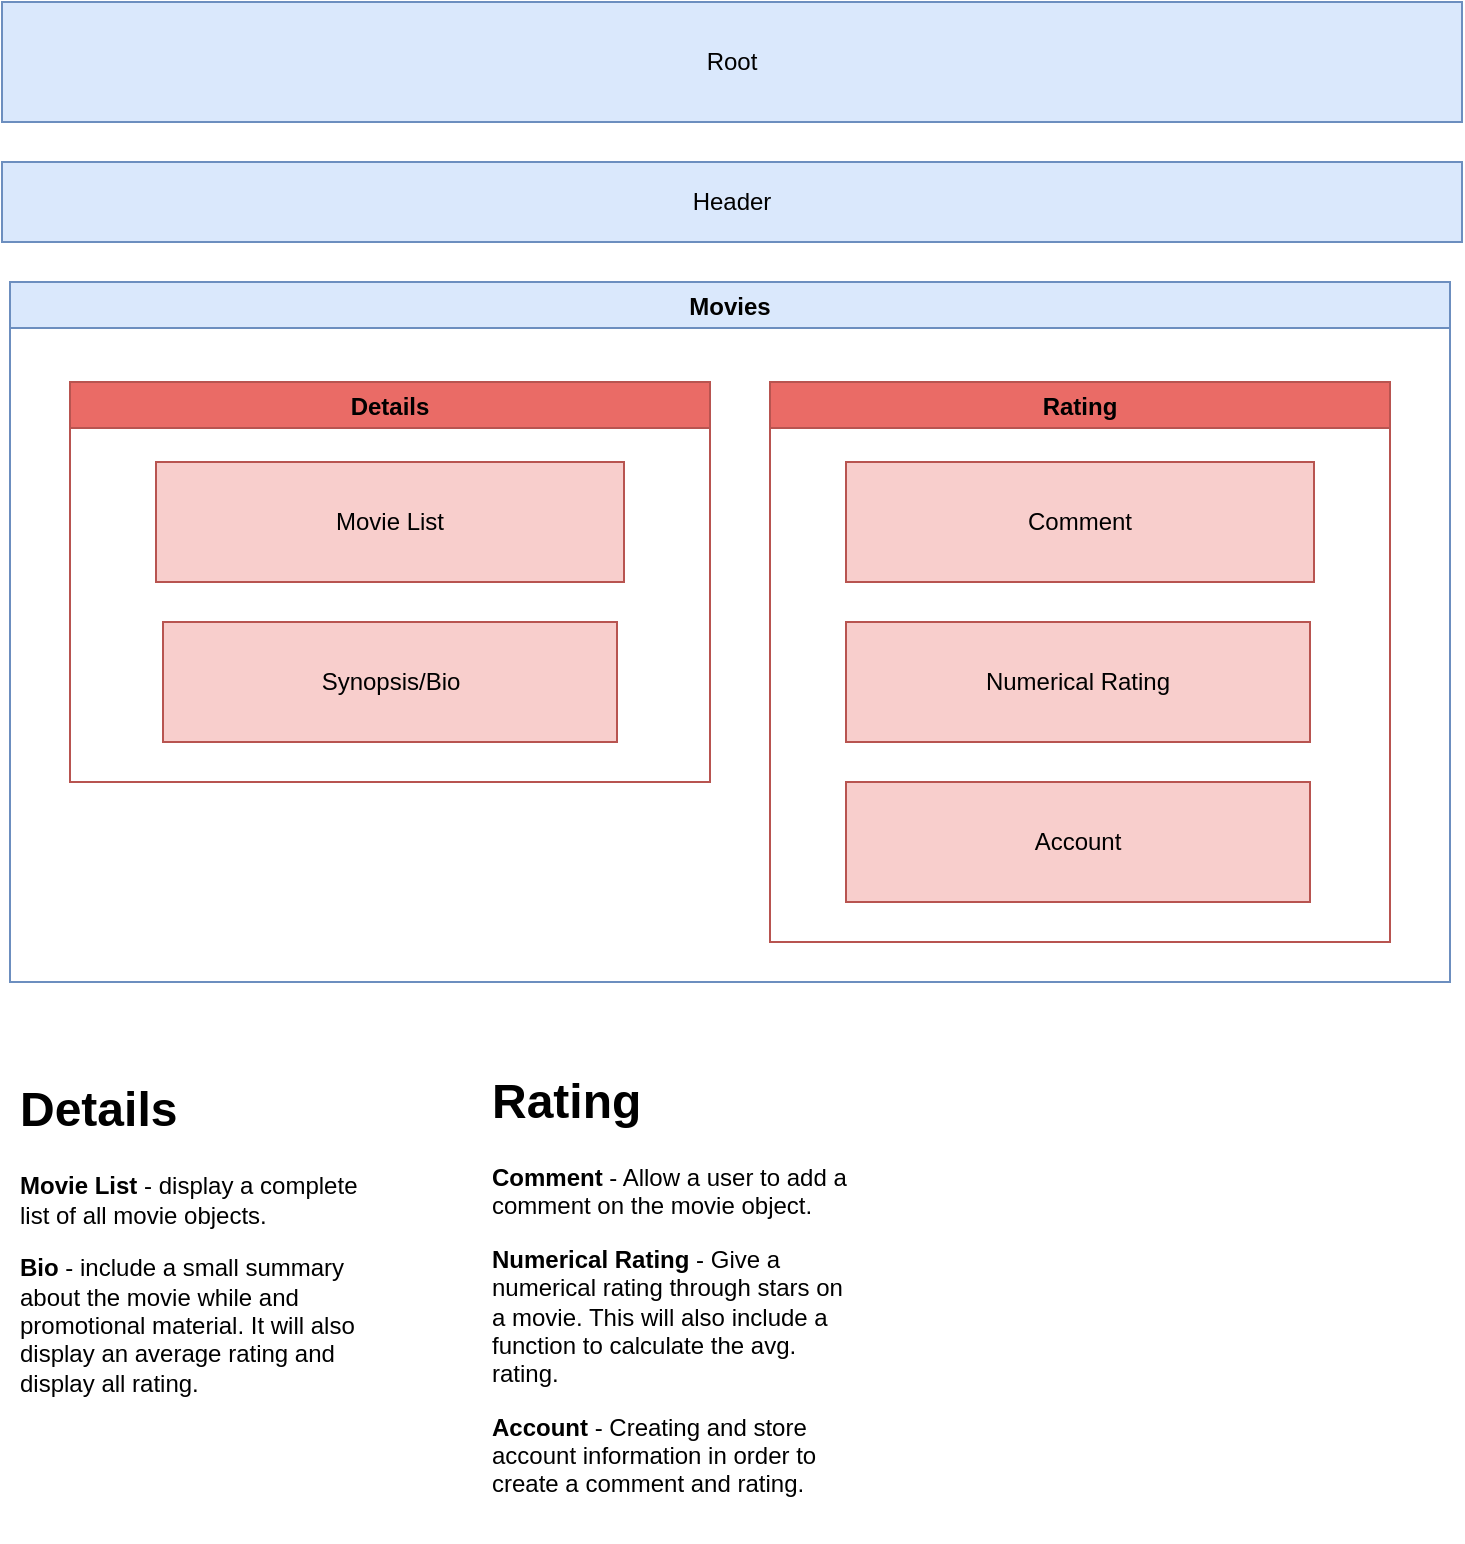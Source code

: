 <mxfile version="14.6.13" type="github"><diagram id="pOwB1fsVTQR-MNDGv5j3" name="Page-1"><mxGraphModel dx="868" dy="442" grid="1" gridSize="10" guides="1" tooltips="1" connect="1" arrows="1" fold="1" page="1" pageScale="1" pageWidth="850" pageHeight="1100" math="0" shadow="0"><root><mxCell id="0"/><mxCell id="1" parent="0"/><mxCell id="WVIQzJpB9KA6DxEW_KG0-1" value="Header" style="rounded=0;whiteSpace=wrap;html=1;fillColor=#dae8fc;strokeColor=#6c8ebf;" vertex="1" parent="1"><mxGeometry x="50" y="100" width="730" height="40" as="geometry"/></mxCell><mxCell id="WVIQzJpB9KA6DxEW_KG0-2" value="Movies" style="swimlane;strokeColor=#6c8ebf;fillColor=#dae8fc;gradientDirection=north;" vertex="1" parent="1"><mxGeometry x="54" y="160" width="720" height="350" as="geometry"/></mxCell><mxCell id="WVIQzJpB9KA6DxEW_KG0-3" value="Details" style="swimlane;strokeColor=#b85450;fillColor=#EA6B66;" vertex="1" parent="WVIQzJpB9KA6DxEW_KG0-2"><mxGeometry x="30" y="50" width="320" height="200" as="geometry"/></mxCell><mxCell id="WVIQzJpB9KA6DxEW_KG0-4" value="Movie List" style="rounded=0;whiteSpace=wrap;html=1;fillColor=#f8cecc;strokeColor=#b85450;" vertex="1" parent="WVIQzJpB9KA6DxEW_KG0-3"><mxGeometry x="43" y="40" width="234" height="60" as="geometry"/></mxCell><mxCell id="WVIQzJpB9KA6DxEW_KG0-5" value="Synopsis/Bio" style="rounded=0;whiteSpace=wrap;html=1;fillColor=#f8cecc;strokeColor=#b85450;" vertex="1" parent="WVIQzJpB9KA6DxEW_KG0-3"><mxGeometry x="46.5" y="120" width="227" height="60" as="geometry"/></mxCell><mxCell id="WVIQzJpB9KA6DxEW_KG0-6" value="Rating" style="swimlane;strokeColor=#b85450;fillColor=#EA6B66;" vertex="1" parent="WVIQzJpB9KA6DxEW_KG0-2"><mxGeometry x="380" y="50" width="310" height="280" as="geometry"/></mxCell><mxCell id="WVIQzJpB9KA6DxEW_KG0-7" value="Comment" style="rounded=0;whiteSpace=wrap;html=1;fillColor=#f8cecc;strokeColor=#b85450;" vertex="1" parent="WVIQzJpB9KA6DxEW_KG0-6"><mxGeometry x="38" y="40" width="234" height="60" as="geometry"/></mxCell><mxCell id="WVIQzJpB9KA6DxEW_KG0-8" value="Numerical Rating" style="rounded=0;whiteSpace=wrap;html=1;fillColor=#f8cecc;strokeColor=#b85450;" vertex="1" parent="WVIQzJpB9KA6DxEW_KG0-6"><mxGeometry x="38" y="120" width="232" height="60" as="geometry"/></mxCell><mxCell id="WVIQzJpB9KA6DxEW_KG0-9" value="Account" style="rounded=0;whiteSpace=wrap;html=1;fillColor=#f8cecc;strokeColor=#b85450;" vertex="1" parent="WVIQzJpB9KA6DxEW_KG0-6"><mxGeometry x="38" y="200" width="232" height="60" as="geometry"/></mxCell><mxCell id="WVIQzJpB9KA6DxEW_KG0-10" value="Root" style="rounded=0;whiteSpace=wrap;html=1;fillColor=#dae8fc;strokeColor=#6c8ebf;" vertex="1" parent="1"><mxGeometry x="50" y="20" width="730" height="60" as="geometry"/></mxCell><mxCell id="WVIQzJpB9KA6DxEW_KG0-11" value="&lt;span style=&quot;color: rgba(0 , 0 , 0 , 0) ; font-family: monospace ; font-size: 0px&quot;&gt;%3CmxGraphModel%3E%3Croot%3E%3CmxCell%20id%3D%220%22%2F%3E%3CmxCell%20id%3D%221%22%20parent%3D%220%22%2F%3E%3CmxCell%20id%3D%222%22%20value%3D%22Vertical%20Container%22%20style%3D%22swimlane%3B%22%20vertex%3D%221%22%20parent%3D%221%22%3E%3CmxGeometry%20x%3D%22100%22%20y%3D%22220%22%20width%3D%22200%22%20height%3D%22200%22%20as%3D%22geometry%22%2F%3E%3C%2FmxCell%3E%3C%2Froot%3E%3C%2FmxGraphModel%3E&lt;/span&gt;&lt;h1&gt;Details&lt;/h1&gt;&lt;p&gt;&lt;b&gt;Movie List&lt;/b&gt; - display a complete list of all movie objects.&lt;/p&gt;&lt;p&gt;&lt;b&gt;Bio&lt;/b&gt; - include a small summary about the movie while and promotional material. It will also display an average rating and display all rating.&lt;/p&gt;&lt;span style=&quot;color: rgba(0 , 0 , 0 , 0) ; font-family: monospace ; font-size: 0px&quot;&gt;%3CmxGraphModel%3E%3Croot%3E%3CmxCell%20id%3D%220%22%2F%3E%3CmxCell%20id%3D%221%22%20parent%3D%220%22%2F%3E%3CmxCell%20id%3D%222%22%20value%3D%22Vertical%20Container%22%20style%3D%22swimlane%3B%22%20vertex%3D%221%22%20parent%3D%221%22%3E%3CmxGeometry%20x%3D%22100%22%20y%3D%22220%22%20width%3D%22200%22%20height%3D%22200%22%20as%3D%22geometry%22%2F%3E%3C%2FmxCell%3E%3C%2Froot%3E%3C%2FmxGraphModel%3E&lt;/span&gt;" style="text;html=1;strokeColor=none;fillColor=none;spacing=5;spacingTop=-20;whiteSpace=wrap;overflow=hidden;rounded=0;" vertex="1" parent="1"><mxGeometry x="54" y="540" width="190" height="230" as="geometry"/></mxCell><mxCell id="WVIQzJpB9KA6DxEW_KG0-12" value="&lt;h1&gt;Rating&lt;/h1&gt;&lt;p&gt;&lt;b&gt;Comment &lt;/b&gt;- Allow a user to add a comment on the movie object.&lt;/p&gt;&lt;p&gt;&lt;b&gt;Numerical Rating &lt;/b&gt;- Give a numerical rating through stars on a movie. This will also include a function to calculate the avg. rating.&lt;/p&gt;&lt;p&gt;&lt;b&gt;Account &lt;/b&gt;- Creating and store account information in order to create a comment and rating.&lt;/p&gt;" style="text;html=1;strokeColor=none;fillColor=none;spacing=5;spacingTop=-20;whiteSpace=wrap;overflow=hidden;rounded=0;" vertex="1" parent="1"><mxGeometry x="290" y="550" width="190" height="240" as="geometry"/></mxCell></root></mxGraphModel></diagram></mxfile>